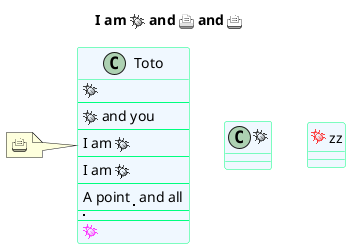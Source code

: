 {
  "sha1": "87nrirwhh51izad3bpwpvswvftcfswz",
  "insertion": {
    "when": "2024-05-30T20:48:21.362Z",
    "user": "plantuml@gmail.com"
  }
}
@startuml

skinparam class {
	BackgroundColor AliceBlue 
	ArrowColor SeaGreen
	BorderColor SpringGreen
	BackgroundColor<<Foo>> Wheat
	BorderColor<<Foo>> Tomato
}

sprite $bug16 [15x15/16z] PKzR2i0m2BFMi15p__FEjQEqB1z27aeqCqixa8S4OT7C53cKpsHpaYPDJY_12MHM-BLRyywPhrrlw3qumqNThmXgd1TOterAZmOW8sgiJafogofWRwtV3nCF
sprite $bug8 [15x15/8z] POzH3i0W348B6zp_oCFg5iqQVtX5nAegrJ4w4CrFIhBKP2rL22nx6H00aM4v7FU6daiBHO0hBHAuudK3Cvetu-u6oM07lPtojBQg9lVM_lrXpWC0
sprite $bug4 [15x15/4z] POz94W0X20Ep_F_FHf0fhK4Fq1A8020yeGVH_4f9begSHnM4FT8Ias6vR9swFzeeC1Ix1DDR2RmvbNE6P5CD6azPhSkgoTkrVt_eM000
sprite $printer8 [15x15/8z] NOtH3W0W208HxFz_kMAhj7lHWpa1XC716sz0Pq4MVPEWfBHIuxP3L6kbTcizR8tAhzaqFvXwvFfPEqm0
sprite $printer4 [15x15/4z] ROvR4W0m10CJzpzqbP5YkZ_iP3o0BzmTEGCf7GlrgjHu1rgQgjdGuct7FAPjGsqHnmf_WJt30G00

sprite $point {
  FF
  FF
}

title I am <$bug16> and <$printer8> and <$printer4>

class Toto {
<$bug16>
--
<$bug16> and you
--
I am <$bug8>
--
I am <$bug4>
--
A point <$point> and all
--
<$point>
--
<color:magenta><$bug16></color>
}

note left : <$printer4>

class "<$bug16>" as foo1
class zz <<($bug16,red)>>

@enduml
